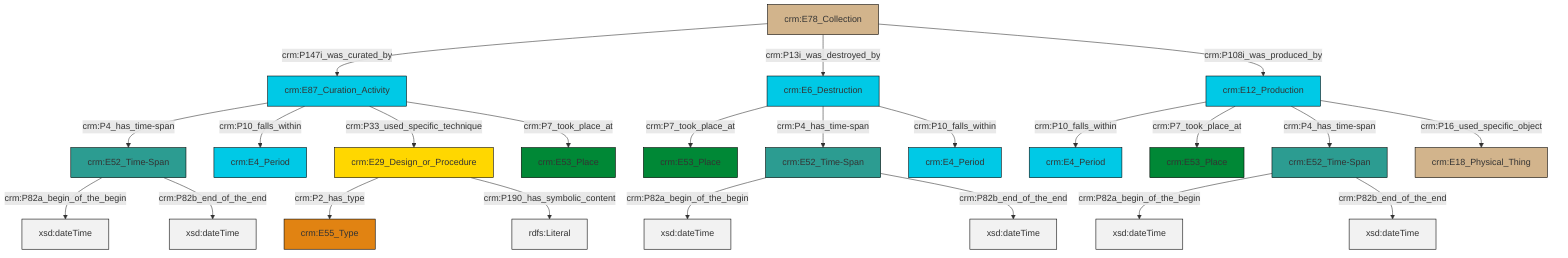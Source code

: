 graph TD
classDef Literal fill:#f2f2f2,stroke:#000000;
classDef CRM_Entity fill:#FFFFFF,stroke:#000000;
classDef Temporal_Entity fill:#00C9E6, stroke:#000000;
classDef Type fill:#E18312, stroke:#000000;
classDef Time-Span fill:#2C9C91, stroke:#000000;
classDef Appellation fill:#FFEB7F, stroke:#000000;
classDef Place fill:#008836, stroke:#000000;
classDef Persistent_Item fill:#B266B2, stroke:#000000;
classDef Conceptual_Object fill:#FFD700, stroke:#000000;
classDef Physical_Thing fill:#D2B48C, stroke:#000000;
classDef Actor fill:#f58aad, stroke:#000000;
classDef PC_Classes fill:#4ce600, stroke:#000000;
classDef Multi fill:#cccccc,stroke:#000000;

4["crm:E87_Curation_Activity"]:::Temporal_Entity -->|crm:P4_has_time-span| 5["crm:E52_Time-Span"]:::Time-Span
8["crm:E78_Collection"]:::Physical_Thing -->|crm:P147i_was_curated_by| 4["crm:E87_Curation_Activity"]:::Temporal_Entity
9["crm:E52_Time-Span"]:::Time-Span -->|crm:P82a_begin_of_the_begin| 10[xsd:dateTime]:::Literal
11["crm:E12_Production"]:::Temporal_Entity -->|crm:P10_falls_within| 2["crm:E4_Period"]:::Temporal_Entity
5["crm:E52_Time-Span"]:::Time-Span -->|crm:P82a_begin_of_the_begin| 16[xsd:dateTime]:::Literal
8["crm:E78_Collection"]:::Physical_Thing -->|crm:P13i_was_destroyed_by| 6["crm:E6_Destruction"]:::Temporal_Entity
23["crm:E29_Design_or_Procedure"]:::Conceptual_Object -->|crm:P2_has_type| 17["crm:E55_Type"]:::Type
23["crm:E29_Design_or_Procedure"]:::Conceptual_Object -->|crm:P190_has_symbolic_content| 26[rdfs:Literal]:::Literal
5["crm:E52_Time-Span"]:::Time-Span -->|crm:P82b_end_of_the_end| 29[xsd:dateTime]:::Literal
4["crm:E87_Curation_Activity"]:::Temporal_Entity -->|crm:P10_falls_within| 0["crm:E4_Period"]:::Temporal_Entity
6["crm:E6_Destruction"]:::Temporal_Entity -->|crm:P7_took_place_at| 33["crm:E53_Place"]:::Place
12["crm:E52_Time-Span"]:::Time-Span -->|crm:P82a_begin_of_the_begin| 34[xsd:dateTime]:::Literal
11["crm:E12_Production"]:::Temporal_Entity -->|crm:P7_took_place_at| 14["crm:E53_Place"]:::Place
8["crm:E78_Collection"]:::Physical_Thing -->|crm:P108i_was_produced_by| 11["crm:E12_Production"]:::Temporal_Entity
4["crm:E87_Curation_Activity"]:::Temporal_Entity -->|crm:P33_used_specific_technique| 23["crm:E29_Design_or_Procedure"]:::Conceptual_Object
4["crm:E87_Curation_Activity"]:::Temporal_Entity -->|crm:P7_took_place_at| 31["crm:E53_Place"]:::Place
6["crm:E6_Destruction"]:::Temporal_Entity -->|crm:P4_has_time-span| 12["crm:E52_Time-Span"]:::Time-Span
9["crm:E52_Time-Span"]:::Time-Span -->|crm:P82b_end_of_the_end| 35[xsd:dateTime]:::Literal
12["crm:E52_Time-Span"]:::Time-Span -->|crm:P82b_end_of_the_end| 37[xsd:dateTime]:::Literal
11["crm:E12_Production"]:::Temporal_Entity -->|crm:P4_has_time-span| 9["crm:E52_Time-Span"]:::Time-Span
11["crm:E12_Production"]:::Temporal_Entity -->|crm:P16_used_specific_object| 27["crm:E18_Physical_Thing"]:::Physical_Thing
6["crm:E6_Destruction"]:::Temporal_Entity -->|crm:P10_falls_within| 20["crm:E4_Period"]:::Temporal_Entity